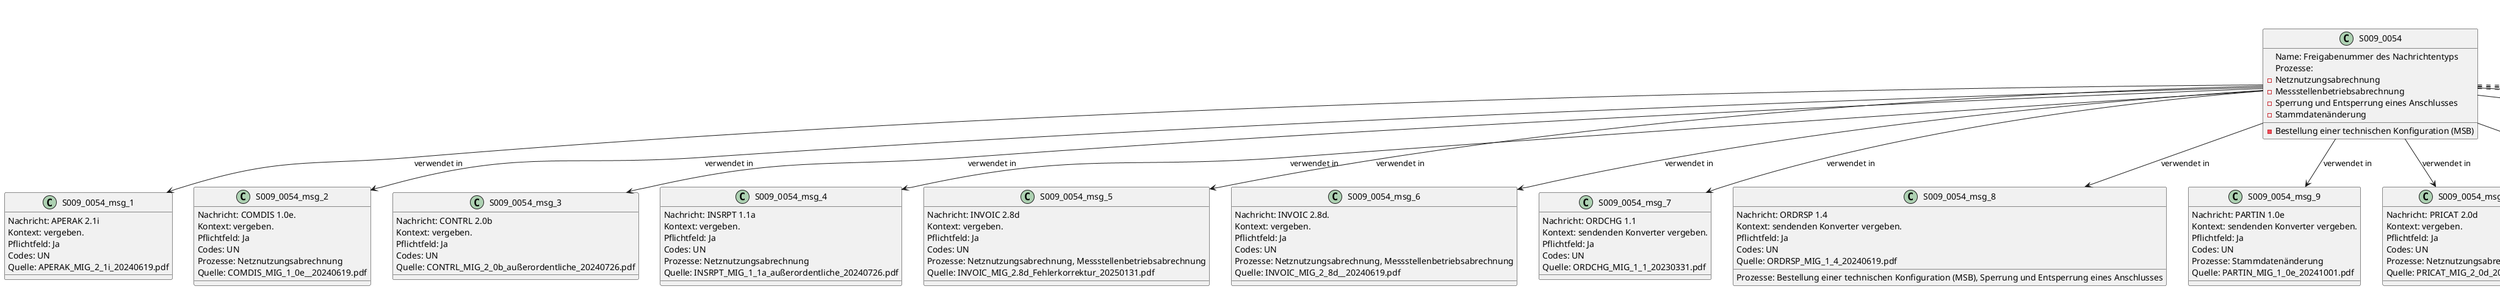 @startuml
title Datenatlas – S009:0054
class S009_0054 {
  Name: Freigabenummer des Nachrichtentyps
  Prozesse:
    - Netznutzungsabrechnung
    - Messstellenbetriebsabrechnung
    - Bestellung einer technischen Konfiguration (MSB)
    - Sperrung und Entsperrung eines Anschlusses
    - Stammdatenänderung
}
class S009_0054_msg_1 {
  Nachricht: APERAK 2.1i
  Kontext: vergeben.
  Pflichtfeld: Ja
  Codes: UN
  Quelle: APERAK_MIG_2_1i_20240619.pdf
}
S009_0054 --> S009_0054_msg_1 : verwendet in
class S009_0054_msg_2 {
  Nachricht: COMDIS 1.0e.
  Kontext: vergeben.
  Pflichtfeld: Ja
  Codes: UN
  Prozesse: Netznutzungsabrechnung
  Quelle: COMDIS_MIG_1_0e__20240619.pdf
}
S009_0054 --> S009_0054_msg_2 : verwendet in
class S009_0054_msg_3 {
  Nachricht: CONTRL 2.0b
  Kontext: vergeben.
  Pflichtfeld: Ja
  Codes: UN
  Quelle: CONTRL_MIG_2_0b_außerordentliche_20240726.pdf
}
S009_0054 --> S009_0054_msg_3 : verwendet in
class S009_0054_msg_4 {
  Nachricht: INSRPT 1.1a
  Kontext: vergeben.
  Pflichtfeld: Ja
  Codes: UN
  Prozesse: Netznutzungsabrechnung
  Quelle: INSRPT_MIG_1_1a_außerordentliche_20240726.pdf
}
S009_0054 --> S009_0054_msg_4 : verwendet in
class S009_0054_msg_5 {
  Nachricht: INVOIC 2.8d
  Kontext: vergeben.
  Pflichtfeld: Ja
  Codes: UN
  Prozesse: Netznutzungsabrechnung, Messstellenbetriebsabrechnung
  Quelle: INVOIC_MIG_2.8d_Fehlerkorrektur_20250131.pdf
}
S009_0054 --> S009_0054_msg_5 : verwendet in
class S009_0054_msg_6 {
  Nachricht: INVOIC 2.8d.
  Kontext: vergeben.
  Pflichtfeld: Ja
  Codes: UN
  Prozesse: Netznutzungsabrechnung, Messstellenbetriebsabrechnung
  Quelle: INVOIC_MIG_2_8d__20240619.pdf
}
S009_0054 --> S009_0054_msg_6 : verwendet in
class S009_0054_msg_7 {
  Nachricht: ORDCHG 1.1
  Kontext: sendenden Konverter vergeben.
  Pflichtfeld: Ja
  Codes: UN
  Quelle: ORDCHG_MIG_1_1_20230331.pdf
}
S009_0054 --> S009_0054_msg_7 : verwendet in
class S009_0054_msg_8 {
  Nachricht: ORDRSP 1.4
  Kontext: sendenden Konverter vergeben.
  Pflichtfeld: Ja
  Codes: UN
  Prozesse: Bestellung einer technischen Konfiguration (MSB), Sperrung und Entsperrung eines Anschlusses
  Quelle: ORDRSP_MIG_1_4_20240619.pdf
}
S009_0054 --> S009_0054_msg_8 : verwendet in
class S009_0054_msg_9 {
  Nachricht: PARTIN 1.0e
  Kontext: sendenden Konverter vergeben.
  Pflichtfeld: Ja
  Codes: UN
  Prozesse: Stammdatenänderung
  Quelle: PARTIN_MIG_1_0e_20241001.pdf
}
S009_0054 --> S009_0054_msg_9 : verwendet in
class S009_0054_msg_10 {
  Nachricht: PRICAT 2.0d
  Kontext: vergeben.
  Pflichtfeld: Ja
  Codes: UN
  Prozesse: Netznutzungsabrechnung
  Quelle: PRICAT_MIG_2_0d_20240619.pdf
}
S009_0054 --> S009_0054_msg_10 : verwendet in
class S009_0054_msg_11 {
  Nachricht: QUOTES 1.3a
  Kontext: sendenden Konverter vergeben.
  Pflichtfeld: Ja
  Codes: UN
  Prozesse: Bestellung einer technischen Konfiguration (MSB), Sperrung und Entsperrung eines Anschlusses
  Quelle: QUOTES_MIG_1_3a_Fehlerkorrektur_20241213.pdf
}
S009_0054 --> S009_0054_msg_11 : verwendet in
class S009_0054_msg_12 {
  Nachricht: REMADV 2.9c
  Kontext: vergeben.
  Pflichtfeld: Ja
  Codes: UN
  Prozesse: Netznutzungsabrechnung
  Quelle: REMADV_MIG_2.9c_außerordentliche_20240726.pdf
}
S009_0054 --> S009_0054_msg_12 : verwendet in
class S009_0054_msg_13 {
  Nachricht: REQOTE 1.3b
  Kontext: sendenden Konverter vergeben.
  Pflichtfeld: Ja
  Codes: UN
  Prozesse: Bestellung einer technischen Konfiguration (MSB)
  Quelle: REQOTE_MIG_1_3b_20241001.pdf
}
S009_0054 --> S009_0054_msg_13 : verwendet in
class S009_0054_proc_1 <<process>> {
  Netznutzungsabrechnung
  Gesetze: StromNEV, StromNZV
  Zusammenfassung: Wie funktioniert die Netznutzungsabrechnung zwischen Netzbetreiber und Lieferant?
}
S009_0054 ..> S009_0054_proc_1 : eingebettet in
class S009_0054_proc_2 <<process>> {
  Messstellenbetriebsabrechnung
  Gesetze: MsbG
  Zusammenfassung: Beschreibe den Prozess der Abrechnung von Messstellenbetriebsleistungen.
}
S009_0054 ..> S009_0054_proc_2 : eingebettet in
class S009_0054_proc_3 <<process>> {
  Bestellung einer technischen Konfiguration (MSB)
  Gesetze: MsbG, EnWG
  Zusammenfassung: Erläutere den Prozess zur Bestellung einer spezifischen technischen Konfiguration bei einem Messstellenbetreiber, beispielsweise für ein intelligentes Messsystem.
}
S009_0054 ..> S009_0054_proc_3 : eingebettet in
class S009_0054_proc_4 <<process>> {
  Sperrung und Entsperrung eines Anschlusses
  Gesetze: StromGVV
  Zusammenfassung: Beschreibe den End-to-End-Prozess für die Sperrung und Wiederherstellung eines Netzanschlusses.
}
S009_0054 ..> S009_0054_proc_4 : eingebettet in
class S009_0054_proc_5 <<process>> {
  Stammdatenänderung
  Zusammenfassung: Wie wird eine Stammdatenänderung an einer Marktlokation, wie z.B.
}
S009_0054 ..> S009_0054_proc_5 : eingebettet in
@enduml